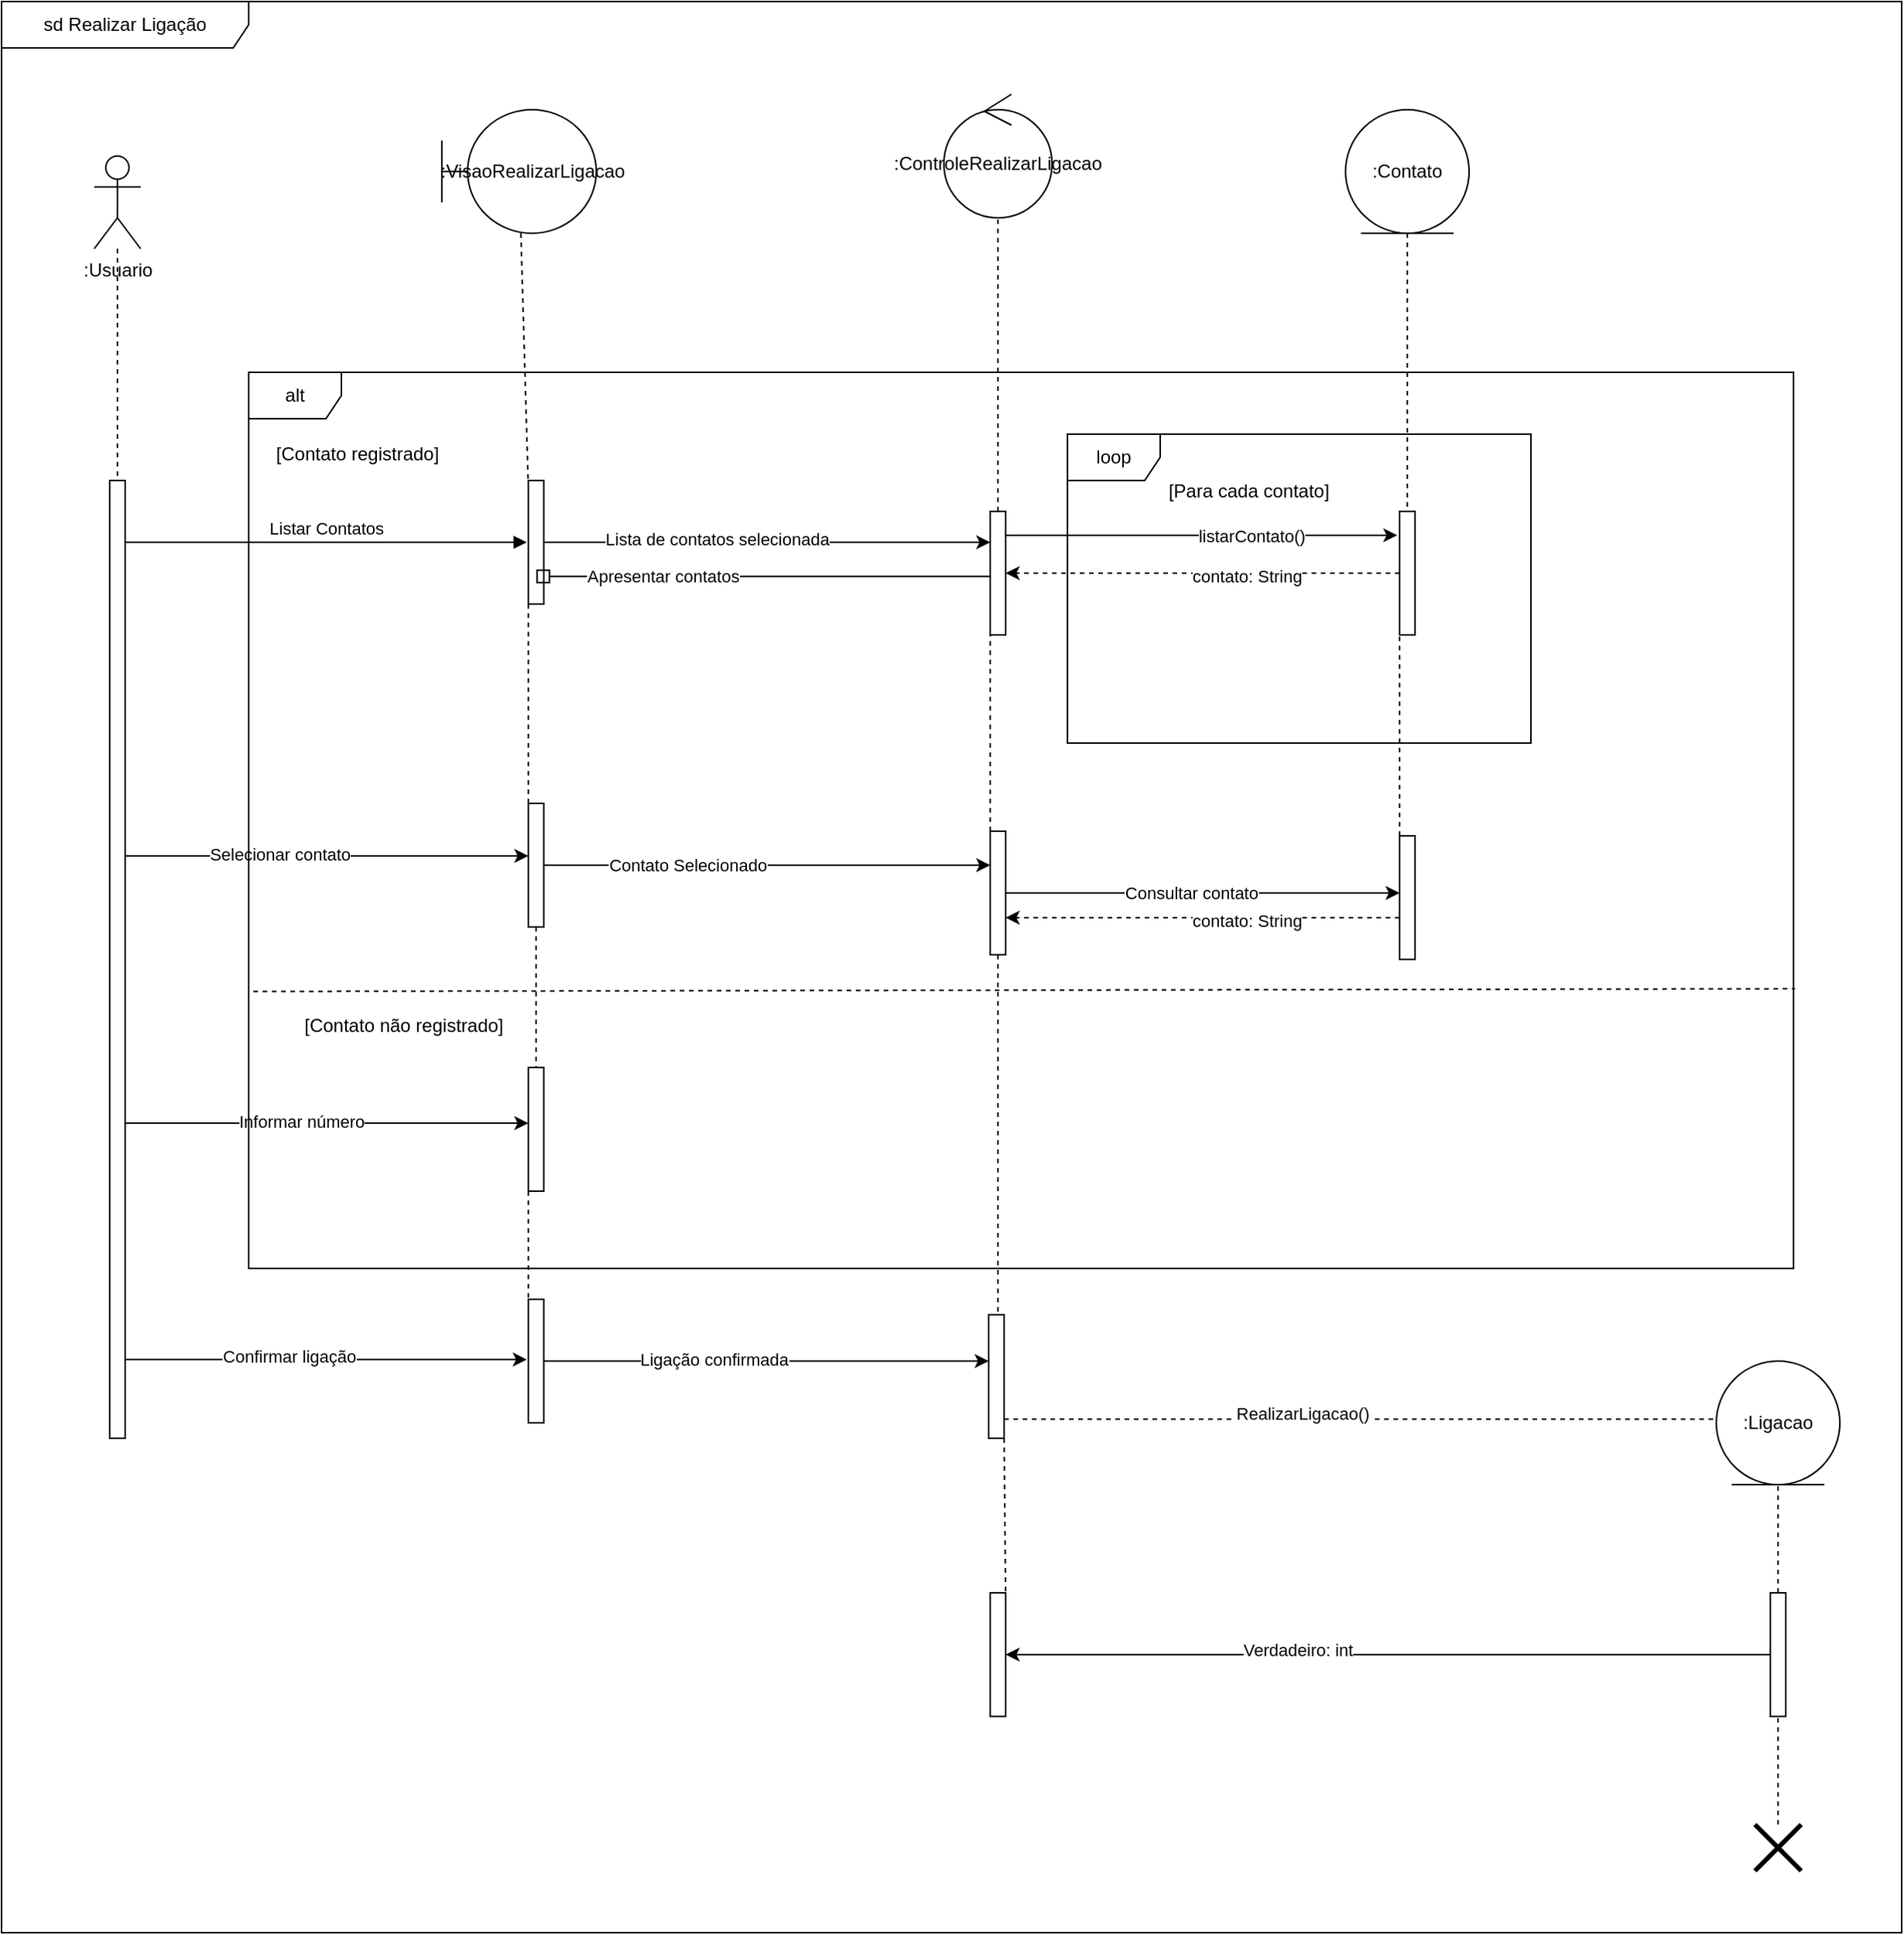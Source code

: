 <mxfile version="27.0.3">
  <diagram name="Page-1" id="uSZzwkD7lx5zt7aNEKSo">
    <mxGraphModel dx="804" dy="3737" grid="1" gridSize="10" guides="1" tooltips="1" connect="1" arrows="1" fold="1" page="1" pageScale="1" pageWidth="2339" pageHeight="3300" math="0" shadow="0">
      <root>
        <mxCell id="0" />
        <mxCell id="1" parent="0" />
        <mxCell id="C8GVXlk0ee2tTEkTiSJk-23" value="" style="rounded=0;orthogonalLoop=1;jettySize=auto;html=1;dashed=1;endArrow=none;startFill=0;" edge="1" parent="1" source="otHFxm3J47twPl9ahbBU-11" target="C8GVXlk0ee2tTEkTiSJk-6">
          <mxGeometry relative="1" as="geometry" />
        </mxCell>
        <object label=":Usuario" id="otHFxm3J47twPl9ahbBU-11">
          <mxCell style="shape=umlActor;verticalLabelPosition=bottom;verticalAlign=top;html=1;outlineConnect=0;" parent="1" vertex="1">
            <mxGeometry x="80" y="-120" width="30" height="60" as="geometry" />
          </mxCell>
        </object>
        <mxCell id="C8GVXlk0ee2tTEkTiSJk-47" style="rounded=0;orthogonalLoop=1;jettySize=auto;html=1;" edge="1" parent="1">
          <mxGeometry relative="1" as="geometry">
            <mxPoint x="100" y="333" as="sourcePoint" />
            <mxPoint x="361" y="333" as="targetPoint" />
          </mxGeometry>
        </mxCell>
        <mxCell id="C8GVXlk0ee2tTEkTiSJk-64" value="Selecionar contato" style="edgeLabel;html=1;align=center;verticalAlign=middle;resizable=0;points=[];" vertex="1" connectable="0" parent="C8GVXlk0ee2tTEkTiSJk-47">
          <mxGeometry x="-0.564" y="1" relative="1" as="geometry">
            <mxPoint x="43" as="offset" />
          </mxGeometry>
        </mxCell>
        <mxCell id="C8GVXlk0ee2tTEkTiSJk-50" style="rounded=0;orthogonalLoop=1;jettySize=auto;html=1;" edge="1" parent="1">
          <mxGeometry relative="1" as="geometry">
            <mxPoint x="100" y="506" as="sourcePoint" />
            <mxPoint x="361" y="506" as="targetPoint" />
          </mxGeometry>
        </mxCell>
        <mxCell id="C8GVXlk0ee2tTEkTiSJk-65" value="Informar número" style="edgeLabel;html=1;align=center;verticalAlign=middle;resizable=0;points=[];" vertex="1" connectable="0" parent="C8GVXlk0ee2tTEkTiSJk-50">
          <mxGeometry x="-0.126" y="1" relative="1" as="geometry">
            <mxPoint as="offset" />
          </mxGeometry>
        </mxCell>
        <mxCell id="C8GVXlk0ee2tTEkTiSJk-53" style="rounded=0;orthogonalLoop=1;jettySize=auto;html=1;" edge="1" parent="1">
          <mxGeometry relative="1" as="geometry">
            <mxPoint x="100" y="659" as="sourcePoint" />
            <mxPoint x="360" y="659" as="targetPoint" />
          </mxGeometry>
        </mxCell>
        <mxCell id="C8GVXlk0ee2tTEkTiSJk-66" value="Confirmar ligação" style="edgeLabel;html=1;align=center;verticalAlign=middle;resizable=0;points=[];" vertex="1" connectable="0" parent="C8GVXlk0ee2tTEkTiSJk-53">
          <mxGeometry x="-0.28" y="2" relative="1" as="geometry">
            <mxPoint x="12" as="offset" />
          </mxGeometry>
        </mxCell>
        <mxCell id="C8GVXlk0ee2tTEkTiSJk-6" value="" style="html=1;points=[[0,0,0,0,5],[0,1,0,0,-5],[1,0,0,0,5],[1,1,0,0,-5]];perimeter=orthogonalPerimeter;outlineConnect=0;targetShapes=umlLifeline;portConstraint=eastwest;newEdgeStyle={&quot;curved&quot;:0,&quot;rounded&quot;:0};" vertex="1" parent="1">
          <mxGeometry x="90" y="90" width="10" height="620" as="geometry" />
        </mxCell>
        <mxCell id="C8GVXlk0ee2tTEkTiSJk-41" style="rounded=0;orthogonalLoop=1;jettySize=auto;html=1;dashed=1;endArrow=none;startFill=0;" edge="1" parent="1" source="C8GVXlk0ee2tTEkTiSJk-24" target="C8GVXlk0ee2tTEkTiSJk-42">
          <mxGeometry relative="1" as="geometry" />
        </mxCell>
        <mxCell id="C8GVXlk0ee2tTEkTiSJk-24" value=":Contato" style="ellipse;shape=umlEntity;whiteSpace=wrap;html=1;" vertex="1" parent="1">
          <mxGeometry x="890" y="-150" width="80" height="80" as="geometry" />
        </mxCell>
        <mxCell id="C8GVXlk0ee2tTEkTiSJk-25" value=":VisaoRealizarLigacao" style="shape=umlBoundary;whiteSpace=wrap;html=1;" vertex="1" parent="1">
          <mxGeometry x="305" y="-150" width="100" height="80" as="geometry" />
        </mxCell>
        <mxCell id="C8GVXlk0ee2tTEkTiSJk-26" value=":ControleRealizarLigacao" style="ellipse;shape=umlControl;whiteSpace=wrap;html=1;" vertex="1" parent="1">
          <mxGeometry x="630" y="-160" width="70" height="80" as="geometry" />
        </mxCell>
        <mxCell id="C8GVXlk0ee2tTEkTiSJk-27" value="alt" style="shape=umlFrame;whiteSpace=wrap;html=1;pointerEvents=0;" vertex="1" parent="1">
          <mxGeometry x="180" y="20" width="1000" height="580" as="geometry" />
        </mxCell>
        <mxCell id="C8GVXlk0ee2tTEkTiSJk-36" style="edgeStyle=orthogonalEdgeStyle;rounded=0;orthogonalLoop=1;jettySize=auto;html=1;curved=0;" edge="1" parent="1" source="C8GVXlk0ee2tTEkTiSJk-28" target="C8GVXlk0ee2tTEkTiSJk-34">
          <mxGeometry relative="1" as="geometry">
            <Array as="points">
              <mxPoint x="530" y="130" />
              <mxPoint x="530" y="130" />
            </Array>
          </mxGeometry>
        </mxCell>
        <mxCell id="C8GVXlk0ee2tTEkTiSJk-62" value="Lista de contatos selecionada" style="edgeLabel;html=1;align=center;verticalAlign=middle;resizable=0;points=[];" vertex="1" connectable="0" parent="C8GVXlk0ee2tTEkTiSJk-36">
          <mxGeometry x="-0.228" y="2" relative="1" as="geometry">
            <mxPoint as="offset" />
          </mxGeometry>
        </mxCell>
        <mxCell id="C8GVXlk0ee2tTEkTiSJk-28" value="" style="html=1;points=[[0,0,0,0,5],[0,1,0,0,-5],[1,0,0,0,5],[1,1,0,0,-5]];perimeter=orthogonalPerimeter;outlineConnect=0;targetShapes=umlLifeline;portConstraint=eastwest;newEdgeStyle={&quot;curved&quot;:0,&quot;rounded&quot;:0};" vertex="1" parent="1">
          <mxGeometry x="361" y="90" width="10" height="80" as="geometry" />
        </mxCell>
        <mxCell id="C8GVXlk0ee2tTEkTiSJk-33" value="Listar Contatos" style="html=1;verticalAlign=bottom;endArrow=block;curved=0;rounded=0;" edge="1" parent="1" source="C8GVXlk0ee2tTEkTiSJk-6">
          <mxGeometry width="80" relative="1" as="geometry">
            <mxPoint x="560" y="240" as="sourcePoint" />
            <mxPoint x="360" y="130" as="targetPoint" />
          </mxGeometry>
        </mxCell>
        <mxCell id="C8GVXlk0ee2tTEkTiSJk-35" style="rounded=0;orthogonalLoop=1;jettySize=auto;html=1;dashed=1;endArrow=none;startFill=0;" edge="1" parent="1" source="C8GVXlk0ee2tTEkTiSJk-34" target="C8GVXlk0ee2tTEkTiSJk-26">
          <mxGeometry relative="1" as="geometry" />
        </mxCell>
        <mxCell id="C8GVXlk0ee2tTEkTiSJk-34" value="" style="html=1;points=[[0,0,0,0,5],[0,1,0,0,-5],[1,0,0,0,5],[1,1,0,0,-5]];perimeter=orthogonalPerimeter;outlineConnect=0;targetShapes=umlLifeline;portConstraint=eastwest;newEdgeStyle={&quot;curved&quot;:0,&quot;rounded&quot;:0};" vertex="1" parent="1">
          <mxGeometry x="660" y="110" width="10" height="80" as="geometry" />
        </mxCell>
        <mxCell id="C8GVXlk0ee2tTEkTiSJk-37" style="rounded=0;orthogonalLoop=1;jettySize=auto;html=1;endArrow=box;endFill=0;entryX=0.567;entryY=0.776;entryDx=0;entryDy=0;entryPerimeter=0;" edge="1" parent="1" source="C8GVXlk0ee2tTEkTiSJk-34" target="C8GVXlk0ee2tTEkTiSJk-28">
          <mxGeometry relative="1" as="geometry">
            <mxPoint x="270" y="168" as="sourcePoint" />
            <mxPoint x="670" y="168" as="targetPoint" />
          </mxGeometry>
        </mxCell>
        <mxCell id="C8GVXlk0ee2tTEkTiSJk-63" value="Apresentar contatos" style="edgeLabel;html=1;align=center;verticalAlign=middle;resizable=0;points=[];" vertex="1" connectable="0" parent="C8GVXlk0ee2tTEkTiSJk-37">
          <mxGeometry x="0.444" relative="1" as="geometry">
            <mxPoint as="offset" />
          </mxGeometry>
        </mxCell>
        <mxCell id="C8GVXlk0ee2tTEkTiSJk-40" value="loop" style="shape=umlFrame;whiteSpace=wrap;html=1;pointerEvents=0;" vertex="1" parent="1">
          <mxGeometry x="710" y="60" width="300" height="200" as="geometry" />
        </mxCell>
        <mxCell id="C8GVXlk0ee2tTEkTiSJk-56" style="edgeStyle=orthogonalEdgeStyle;rounded=0;orthogonalLoop=1;jettySize=auto;html=1;curved=0;dashed=1;" edge="1" parent="1" source="C8GVXlk0ee2tTEkTiSJk-42" target="C8GVXlk0ee2tTEkTiSJk-34">
          <mxGeometry relative="1" as="geometry" />
        </mxCell>
        <mxCell id="C8GVXlk0ee2tTEkTiSJk-57" value="contato: String" style="edgeLabel;html=1;align=center;verticalAlign=middle;resizable=0;points=[];" vertex="1" connectable="0" parent="C8GVXlk0ee2tTEkTiSJk-56">
          <mxGeometry x="-0.219" y="2" relative="1" as="geometry">
            <mxPoint as="offset" />
          </mxGeometry>
        </mxCell>
        <mxCell id="C8GVXlk0ee2tTEkTiSJk-42" value="" style="html=1;points=[[0,0,0,0,5],[0,1,0,0,-5],[1,0,0,0,5],[1,1,0,0,-5]];perimeter=orthogonalPerimeter;outlineConnect=0;targetShapes=umlLifeline;portConstraint=eastwest;newEdgeStyle={&quot;curved&quot;:0,&quot;rounded&quot;:0};" vertex="1" parent="1">
          <mxGeometry x="925" y="110" width="10" height="80" as="geometry" />
        </mxCell>
        <mxCell id="C8GVXlk0ee2tTEkTiSJk-72" style="rounded=0;orthogonalLoop=1;jettySize=auto;html=1;" edge="1" parent="1" source="C8GVXlk0ee2tTEkTiSJk-44" target="C8GVXlk0ee2tTEkTiSJk-70">
          <mxGeometry relative="1" as="geometry" />
        </mxCell>
        <mxCell id="C8GVXlk0ee2tTEkTiSJk-74" value="Contato Selecionado" style="edgeLabel;html=1;align=center;verticalAlign=middle;resizable=0;points=[];" vertex="1" connectable="0" parent="C8GVXlk0ee2tTEkTiSJk-72">
          <mxGeometry x="-0.356" relative="1" as="geometry">
            <mxPoint as="offset" />
          </mxGeometry>
        </mxCell>
        <mxCell id="C8GVXlk0ee2tTEkTiSJk-44" value="" style="html=1;points=[[0,0,0,0,5],[0,1,0,0,-5],[1,0,0,0,5],[1,1,0,0,-5]];perimeter=orthogonalPerimeter;outlineConnect=0;targetShapes=umlLifeline;portConstraint=eastwest;newEdgeStyle={&quot;curved&quot;:0,&quot;rounded&quot;:0};" vertex="1" parent="1">
          <mxGeometry x="361" y="299" width="10" height="80" as="geometry" />
        </mxCell>
        <mxCell id="C8GVXlk0ee2tTEkTiSJk-45" style="rounded=0;orthogonalLoop=1;jettySize=auto;html=1;entryX=0;entryY=0;entryDx=0;entryDy=5;entryPerimeter=0;dashed=1;endArrow=none;startFill=0;" edge="1" parent="1" source="C8GVXlk0ee2tTEkTiSJk-28" target="C8GVXlk0ee2tTEkTiSJk-44">
          <mxGeometry relative="1" as="geometry" />
        </mxCell>
        <mxCell id="C8GVXlk0ee2tTEkTiSJk-46" style="rounded=0;orthogonalLoop=1;jettySize=auto;html=1;entryX=0;entryY=0;entryDx=0;entryDy=5;entryPerimeter=0;dashed=1;endArrow=none;startFill=0;" edge="1" parent="1" source="C8GVXlk0ee2tTEkTiSJk-25" target="C8GVXlk0ee2tTEkTiSJk-28">
          <mxGeometry relative="1" as="geometry" />
        </mxCell>
        <mxCell id="C8GVXlk0ee2tTEkTiSJk-48" value="" style="html=1;points=[[0,0,0,0,5],[0,1,0,0,-5],[1,0,0,0,5],[1,1,0,0,-5]];perimeter=orthogonalPerimeter;outlineConnect=0;targetShapes=umlLifeline;portConstraint=eastwest;newEdgeStyle={&quot;curved&quot;:0,&quot;rounded&quot;:0};" vertex="1" parent="1">
          <mxGeometry x="361" y="470" width="10" height="80" as="geometry" />
        </mxCell>
        <mxCell id="C8GVXlk0ee2tTEkTiSJk-49" style="rounded=0;orthogonalLoop=1;jettySize=auto;html=1;dashed=1;endArrow=none;startFill=0;" edge="1" parent="1" source="C8GVXlk0ee2tTEkTiSJk-44" target="C8GVXlk0ee2tTEkTiSJk-48">
          <mxGeometry relative="1" as="geometry">
            <mxPoint x="364" y="370" as="sourcePoint" />
            <mxPoint x="364" y="475" as="targetPoint" />
          </mxGeometry>
        </mxCell>
        <mxCell id="C8GVXlk0ee2tTEkTiSJk-79" style="rounded=0;orthogonalLoop=1;jettySize=auto;html=1;" edge="1" parent="1" source="C8GVXlk0ee2tTEkTiSJk-51" target="C8GVXlk0ee2tTEkTiSJk-78">
          <mxGeometry relative="1" as="geometry" />
        </mxCell>
        <mxCell id="C8GVXlk0ee2tTEkTiSJk-80" value="Ligação confirmada" style="edgeLabel;html=1;align=center;verticalAlign=middle;resizable=0;points=[];" vertex="1" connectable="0" parent="C8GVXlk0ee2tTEkTiSJk-79">
          <mxGeometry x="-0.238" y="1" relative="1" as="geometry">
            <mxPoint as="offset" />
          </mxGeometry>
        </mxCell>
        <mxCell id="C8GVXlk0ee2tTEkTiSJk-51" value="" style="html=1;points=[[0,0,0,0,5],[0,1,0,0,-5],[1,0,0,0,5],[1,1,0,0,-5]];perimeter=orthogonalPerimeter;outlineConnect=0;targetShapes=umlLifeline;portConstraint=eastwest;newEdgeStyle={&quot;curved&quot;:0,&quot;rounded&quot;:0};" vertex="1" parent="1">
          <mxGeometry x="361" y="620" width="10" height="80" as="geometry" />
        </mxCell>
        <mxCell id="C8GVXlk0ee2tTEkTiSJk-52" style="rounded=0;orthogonalLoop=1;jettySize=auto;html=1;entryX=0;entryY=0;entryDx=0;entryDy=5;entryPerimeter=0;endArrow=none;startFill=0;dashed=1;" edge="1" parent="1" source="C8GVXlk0ee2tTEkTiSJk-48" target="C8GVXlk0ee2tTEkTiSJk-51">
          <mxGeometry relative="1" as="geometry" />
        </mxCell>
        <mxCell id="C8GVXlk0ee2tTEkTiSJk-55" value="" style="html=1;verticalAlign=bottom;endArrow=none;curved=0;rounded=0;exitX=0.003;exitY=0.691;exitDx=0;exitDy=0;exitPerimeter=0;entryX=1.001;entryY=0.688;entryDx=0;entryDy=0;entryPerimeter=0;dashed=1;startFill=0;" edge="1" parent="1" source="C8GVXlk0ee2tTEkTiSJk-27" target="C8GVXlk0ee2tTEkTiSJk-27">
          <mxGeometry width="80" relative="1" as="geometry">
            <mxPoint x="520" y="400" as="sourcePoint" />
            <mxPoint x="600" y="400" as="targetPoint" />
          </mxGeometry>
        </mxCell>
        <mxCell id="C8GVXlk0ee2tTEkTiSJk-58" style="rounded=0;orthogonalLoop=1;jettySize=auto;html=1;entryX=-0.148;entryY=0.193;entryDx=0;entryDy=0;entryPerimeter=0;" edge="1" parent="1" source="C8GVXlk0ee2tTEkTiSJk-34" target="C8GVXlk0ee2tTEkTiSJk-42">
          <mxGeometry relative="1" as="geometry" />
        </mxCell>
        <mxCell id="C8GVXlk0ee2tTEkTiSJk-59" value="listarContato()" style="edgeLabel;html=1;align=center;verticalAlign=middle;resizable=0;points=[];" vertex="1" connectable="0" parent="C8GVXlk0ee2tTEkTiSJk-58">
          <mxGeometry x="0.249" relative="1" as="geometry">
            <mxPoint as="offset" />
          </mxGeometry>
        </mxCell>
        <mxCell id="C8GVXlk0ee2tTEkTiSJk-60" value="[Para cada contato]" style="text;html=1;align=center;verticalAlign=middle;resizable=0;points=[];autosize=1;strokeColor=none;fillColor=none;" vertex="1" parent="1">
          <mxGeometry x="762" y="82" width="130" height="30" as="geometry" />
        </mxCell>
        <mxCell id="C8GVXlk0ee2tTEkTiSJk-67" value="[Contato não registrado]" style="text;html=1;align=center;verticalAlign=middle;resizable=0;points=[];autosize=1;strokeColor=none;fillColor=none;" vertex="1" parent="1">
          <mxGeometry x="205" y="428" width="150" height="30" as="geometry" />
        </mxCell>
        <mxCell id="C8GVXlk0ee2tTEkTiSJk-68" value="" style="html=1;points=[[0,0,0,0,5],[0,1,0,0,-5],[1,0,0,0,5],[1,1,0,0,-5]];perimeter=orthogonalPerimeter;outlineConnect=0;targetShapes=umlLifeline;portConstraint=eastwest;newEdgeStyle={&quot;curved&quot;:0,&quot;rounded&quot;:0};" vertex="1" parent="1">
          <mxGeometry x="925" y="320" width="10" height="80" as="geometry" />
        </mxCell>
        <mxCell id="C8GVXlk0ee2tTEkTiSJk-69" style="rounded=0;orthogonalLoop=1;jettySize=auto;html=1;entryX=0;entryY=1;entryDx=0;entryDy=-5;entryPerimeter=0;endArrow=none;startFill=0;dashed=1;" edge="1" parent="1" source="C8GVXlk0ee2tTEkTiSJk-68" target="C8GVXlk0ee2tTEkTiSJk-42">
          <mxGeometry relative="1" as="geometry" />
        </mxCell>
        <mxCell id="C8GVXlk0ee2tTEkTiSJk-73" style="rounded=0;orthogonalLoop=1;jettySize=auto;html=1;" edge="1" parent="1" source="C8GVXlk0ee2tTEkTiSJk-70" target="C8GVXlk0ee2tTEkTiSJk-68">
          <mxGeometry relative="1" as="geometry" />
        </mxCell>
        <mxCell id="C8GVXlk0ee2tTEkTiSJk-75" value="Consultar contato" style="edgeLabel;html=1;align=center;verticalAlign=middle;resizable=0;points=[];" vertex="1" connectable="0" parent="C8GVXlk0ee2tTEkTiSJk-73">
          <mxGeometry x="-0.184" y="-4" relative="1" as="geometry">
            <mxPoint x="16" y="-4" as="offset" />
          </mxGeometry>
        </mxCell>
        <mxCell id="C8GVXlk0ee2tTEkTiSJk-81" style="rounded=0;orthogonalLoop=1;jettySize=auto;html=1;endArrow=none;startFill=0;dashed=1;" edge="1" parent="1" source="C8GVXlk0ee2tTEkTiSJk-70" target="C8GVXlk0ee2tTEkTiSJk-78">
          <mxGeometry relative="1" as="geometry" />
        </mxCell>
        <mxCell id="C8GVXlk0ee2tTEkTiSJk-70" value="" style="html=1;points=[[0,0,0,0,5],[0,1,0,0,-5],[1,0,0,0,5],[1,1,0,0,-5]];perimeter=orthogonalPerimeter;outlineConnect=0;targetShapes=umlLifeline;portConstraint=eastwest;newEdgeStyle={&quot;curved&quot;:0,&quot;rounded&quot;:0};" vertex="1" parent="1">
          <mxGeometry x="660" y="317" width="10" height="80" as="geometry" />
        </mxCell>
        <mxCell id="C8GVXlk0ee2tTEkTiSJk-71" style="rounded=0;orthogonalLoop=1;jettySize=auto;html=1;entryX=0;entryY=1;entryDx=0;entryDy=-5;entryPerimeter=0;endArrow=none;startFill=0;dashed=1;" edge="1" parent="1" source="C8GVXlk0ee2tTEkTiSJk-70" target="C8GVXlk0ee2tTEkTiSJk-34">
          <mxGeometry relative="1" as="geometry" />
        </mxCell>
        <mxCell id="C8GVXlk0ee2tTEkTiSJk-76" style="rounded=0;orthogonalLoop=1;jettySize=auto;html=1;dashed=1;" edge="1" parent="1" target="C8GVXlk0ee2tTEkTiSJk-70">
          <mxGeometry relative="1" as="geometry">
            <mxPoint x="925" y="373" as="sourcePoint" />
            <mxPoint x="670.0" y="370" as="targetPoint" />
          </mxGeometry>
        </mxCell>
        <mxCell id="C8GVXlk0ee2tTEkTiSJk-77" value="contato: String" style="edgeLabel;html=1;align=center;verticalAlign=middle;resizable=0;points=[];" vertex="1" connectable="0" parent="C8GVXlk0ee2tTEkTiSJk-76">
          <mxGeometry x="-0.219" y="2" relative="1" as="geometry">
            <mxPoint as="offset" />
          </mxGeometry>
        </mxCell>
        <mxCell id="C8GVXlk0ee2tTEkTiSJk-85" style="rounded=0;orthogonalLoop=1;jettySize=auto;html=1;dashed=1;endArrow=none;startFill=0;" edge="1" parent="1" source="C8GVXlk0ee2tTEkTiSJk-78" target="C8GVXlk0ee2tTEkTiSJk-84">
          <mxGeometry relative="1" as="geometry" />
        </mxCell>
        <mxCell id="C8GVXlk0ee2tTEkTiSJk-92" value="RealizarLigacao()" style="edgeLabel;html=1;align=center;verticalAlign=middle;resizable=0;points=[];" vertex="1" connectable="0" parent="C8GVXlk0ee2tTEkTiSJk-85">
          <mxGeometry x="-0.163" y="4" relative="1" as="geometry">
            <mxPoint as="offset" />
          </mxGeometry>
        </mxCell>
        <mxCell id="C8GVXlk0ee2tTEkTiSJk-78" value="" style="html=1;points=[[0,0,0,0,5],[0,1,0,0,-5],[1,0,0,0,5],[1,1,0,0,-5]];perimeter=orthogonalPerimeter;outlineConnect=0;targetShapes=umlLifeline;portConstraint=eastwest;newEdgeStyle={&quot;curved&quot;:0,&quot;rounded&quot;:0};" vertex="1" parent="1">
          <mxGeometry x="659" y="630" width="10" height="80" as="geometry" />
        </mxCell>
        <mxCell id="C8GVXlk0ee2tTEkTiSJk-82" value="" style="html=1;points=[[0,0,0,0,5],[0,1,0,0,-5],[1,0,0,0,5],[1,1,0,0,-5]];perimeter=orthogonalPerimeter;outlineConnect=0;targetShapes=umlLifeline;portConstraint=eastwest;newEdgeStyle={&quot;curved&quot;:0,&quot;rounded&quot;:0};" vertex="1" parent="1">
          <mxGeometry x="660" y="810" width="10" height="80" as="geometry" />
        </mxCell>
        <mxCell id="C8GVXlk0ee2tTEkTiSJk-83" style="rounded=0;orthogonalLoop=1;jettySize=auto;html=1;entryX=1;entryY=0;entryDx=0;entryDy=5;entryPerimeter=0;dashed=1;endArrow=none;startFill=0;" edge="1" parent="1" source="C8GVXlk0ee2tTEkTiSJk-78" target="C8GVXlk0ee2tTEkTiSJk-82">
          <mxGeometry relative="1" as="geometry" />
        </mxCell>
        <mxCell id="C8GVXlk0ee2tTEkTiSJk-84" value=":Ligacao" style="ellipse;shape=umlEntity;whiteSpace=wrap;html=1;" vertex="1" parent="1">
          <mxGeometry x="1130" y="660" width="80" height="80" as="geometry" />
        </mxCell>
        <mxCell id="C8GVXlk0ee2tTEkTiSJk-89" style="rounded=0;orthogonalLoop=1;jettySize=auto;html=1;entryX=0.5;entryY=1;entryDx=0;entryDy=0;dashed=1;endArrow=none;startFill=0;" edge="1" parent="1" source="C8GVXlk0ee2tTEkTiSJk-86" target="C8GVXlk0ee2tTEkTiSJk-84">
          <mxGeometry relative="1" as="geometry" />
        </mxCell>
        <mxCell id="C8GVXlk0ee2tTEkTiSJk-90" style="edgeStyle=orthogonalEdgeStyle;rounded=0;orthogonalLoop=1;jettySize=auto;html=1;curved=0;" edge="1" parent="1" source="C8GVXlk0ee2tTEkTiSJk-86" target="C8GVXlk0ee2tTEkTiSJk-82">
          <mxGeometry relative="1" as="geometry" />
        </mxCell>
        <mxCell id="C8GVXlk0ee2tTEkTiSJk-91" value="Verdadeiro: int" style="edgeLabel;html=1;align=center;verticalAlign=middle;resizable=0;points=[];" vertex="1" connectable="0" parent="C8GVXlk0ee2tTEkTiSJk-90">
          <mxGeometry x="0.238" y="-3" relative="1" as="geometry">
            <mxPoint as="offset" />
          </mxGeometry>
        </mxCell>
        <mxCell id="C8GVXlk0ee2tTEkTiSJk-86" value="" style="html=1;points=[[0,0,0,0,5],[0,1,0,0,-5],[1,0,0,0,5],[1,1,0,0,-5]];perimeter=orthogonalPerimeter;outlineConnect=0;targetShapes=umlLifeline;portConstraint=eastwest;newEdgeStyle={&quot;curved&quot;:0,&quot;rounded&quot;:0};" vertex="1" parent="1">
          <mxGeometry x="1165" y="810" width="10" height="80" as="geometry" />
        </mxCell>
        <mxCell id="C8GVXlk0ee2tTEkTiSJk-88" value="" style="rounded=0;orthogonalLoop=1;jettySize=auto;html=1;dashed=1;endArrow=none;startFill=0;" edge="1" parent="1" source="C8GVXlk0ee2tTEkTiSJk-87" target="C8GVXlk0ee2tTEkTiSJk-86">
          <mxGeometry relative="1" as="geometry" />
        </mxCell>
        <mxCell id="C8GVXlk0ee2tTEkTiSJk-87" value="" style="shape=umlDestroy;whiteSpace=wrap;html=1;strokeWidth=3;targetShapes=umlLifeline;" vertex="1" parent="1">
          <mxGeometry x="1155" y="960" width="30" height="30" as="geometry" />
        </mxCell>
        <mxCell id="C8GVXlk0ee2tTEkTiSJk-93" value="[Contato registrado]" style="text;html=1;align=center;verticalAlign=middle;resizable=0;points=[];autosize=1;strokeColor=none;fillColor=none;" vertex="1" parent="1">
          <mxGeometry x="185" y="58" width="130" height="30" as="geometry" />
        </mxCell>
        <mxCell id="C8GVXlk0ee2tTEkTiSJk-94" value="sd Realizar Ligação" style="shape=umlFrame;whiteSpace=wrap;html=1;pointerEvents=0;width=160;height=30;" vertex="1" parent="1">
          <mxGeometry x="20" y="-220" width="1230" height="1250" as="geometry" />
        </mxCell>
      </root>
    </mxGraphModel>
  </diagram>
</mxfile>
